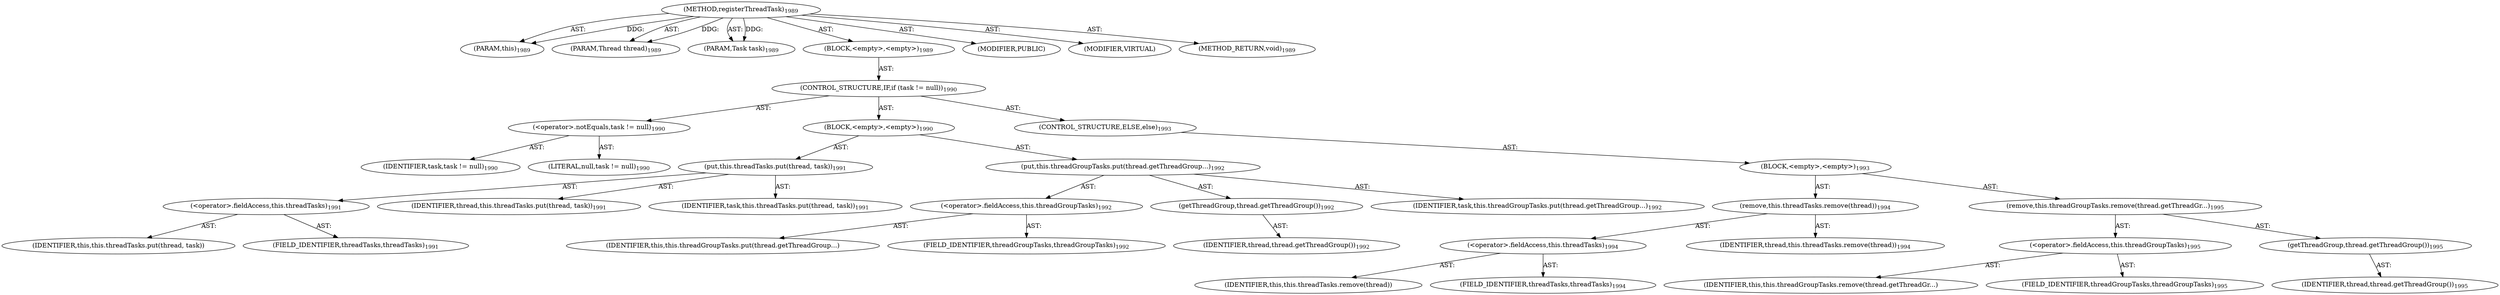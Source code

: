 digraph "registerThreadTask" {  
"111669149792" [label = <(METHOD,registerThreadTask)<SUB>1989</SUB>> ]
"115964117218" [label = <(PARAM,this)<SUB>1989</SUB>> ]
"115964117219" [label = <(PARAM,Thread thread)<SUB>1989</SUB>> ]
"115964117220" [label = <(PARAM,Task task)<SUB>1989</SUB>> ]
"25769803976" [label = <(BLOCK,&lt;empty&gt;,&lt;empty&gt;)<SUB>1989</SUB>> ]
"47244640338" [label = <(CONTROL_STRUCTURE,IF,if (task != null))<SUB>1990</SUB>> ]
"30064771859" [label = <(&lt;operator&gt;.notEquals,task != null)<SUB>1990</SUB>> ]
"68719477531" [label = <(IDENTIFIER,task,task != null)<SUB>1990</SUB>> ]
"90194313335" [label = <(LITERAL,null,task != null)<SUB>1990</SUB>> ]
"25769803977" [label = <(BLOCK,&lt;empty&gt;,&lt;empty&gt;)<SUB>1990</SUB>> ]
"30064771860" [label = <(put,this.threadTasks.put(thread, task))<SUB>1991</SUB>> ]
"30064771861" [label = <(&lt;operator&gt;.fieldAccess,this.threadTasks)<SUB>1991</SUB>> ]
"68719477532" [label = <(IDENTIFIER,this,this.threadTasks.put(thread, task))> ]
"55834574983" [label = <(FIELD_IDENTIFIER,threadTasks,threadTasks)<SUB>1991</SUB>> ]
"68719477533" [label = <(IDENTIFIER,thread,this.threadTasks.put(thread, task))<SUB>1991</SUB>> ]
"68719477534" [label = <(IDENTIFIER,task,this.threadTasks.put(thread, task))<SUB>1991</SUB>> ]
"30064771862" [label = <(put,this.threadGroupTasks.put(thread.getThreadGroup...)<SUB>1992</SUB>> ]
"30064771863" [label = <(&lt;operator&gt;.fieldAccess,this.threadGroupTasks)<SUB>1992</SUB>> ]
"68719477535" [label = <(IDENTIFIER,this,this.threadGroupTasks.put(thread.getThreadGroup...)> ]
"55834574984" [label = <(FIELD_IDENTIFIER,threadGroupTasks,threadGroupTasks)<SUB>1992</SUB>> ]
"30064771864" [label = <(getThreadGroup,thread.getThreadGroup())<SUB>1992</SUB>> ]
"68719477536" [label = <(IDENTIFIER,thread,thread.getThreadGroup())<SUB>1992</SUB>> ]
"68719477537" [label = <(IDENTIFIER,task,this.threadGroupTasks.put(thread.getThreadGroup...)<SUB>1992</SUB>> ]
"47244640339" [label = <(CONTROL_STRUCTURE,ELSE,else)<SUB>1993</SUB>> ]
"25769803978" [label = <(BLOCK,&lt;empty&gt;,&lt;empty&gt;)<SUB>1993</SUB>> ]
"30064771865" [label = <(remove,this.threadTasks.remove(thread))<SUB>1994</SUB>> ]
"30064771866" [label = <(&lt;operator&gt;.fieldAccess,this.threadTasks)<SUB>1994</SUB>> ]
"68719477538" [label = <(IDENTIFIER,this,this.threadTasks.remove(thread))> ]
"55834574985" [label = <(FIELD_IDENTIFIER,threadTasks,threadTasks)<SUB>1994</SUB>> ]
"68719477539" [label = <(IDENTIFIER,thread,this.threadTasks.remove(thread))<SUB>1994</SUB>> ]
"30064771867" [label = <(remove,this.threadGroupTasks.remove(thread.getThreadGr...)<SUB>1995</SUB>> ]
"30064771868" [label = <(&lt;operator&gt;.fieldAccess,this.threadGroupTasks)<SUB>1995</SUB>> ]
"68719477540" [label = <(IDENTIFIER,this,this.threadGroupTasks.remove(thread.getThreadGr...)> ]
"55834574986" [label = <(FIELD_IDENTIFIER,threadGroupTasks,threadGroupTasks)<SUB>1995</SUB>> ]
"30064771869" [label = <(getThreadGroup,thread.getThreadGroup())<SUB>1995</SUB>> ]
"68719477541" [label = <(IDENTIFIER,thread,thread.getThreadGroup())<SUB>1995</SUB>> ]
"133143986417" [label = <(MODIFIER,PUBLIC)> ]
"133143986418" [label = <(MODIFIER,VIRTUAL)> ]
"128849018976" [label = <(METHOD_RETURN,void)<SUB>1989</SUB>> ]
  "111669149792" -> "115964117218"  [ label = "AST: "] 
  "111669149792" -> "115964117219"  [ label = "AST: "] 
  "111669149792" -> "115964117220"  [ label = "AST: "] 
  "111669149792" -> "25769803976"  [ label = "AST: "] 
  "111669149792" -> "133143986417"  [ label = "AST: "] 
  "111669149792" -> "133143986418"  [ label = "AST: "] 
  "111669149792" -> "128849018976"  [ label = "AST: "] 
  "25769803976" -> "47244640338"  [ label = "AST: "] 
  "47244640338" -> "30064771859"  [ label = "AST: "] 
  "47244640338" -> "25769803977"  [ label = "AST: "] 
  "47244640338" -> "47244640339"  [ label = "AST: "] 
  "30064771859" -> "68719477531"  [ label = "AST: "] 
  "30064771859" -> "90194313335"  [ label = "AST: "] 
  "25769803977" -> "30064771860"  [ label = "AST: "] 
  "25769803977" -> "30064771862"  [ label = "AST: "] 
  "30064771860" -> "30064771861"  [ label = "AST: "] 
  "30064771860" -> "68719477533"  [ label = "AST: "] 
  "30064771860" -> "68719477534"  [ label = "AST: "] 
  "30064771861" -> "68719477532"  [ label = "AST: "] 
  "30064771861" -> "55834574983"  [ label = "AST: "] 
  "30064771862" -> "30064771863"  [ label = "AST: "] 
  "30064771862" -> "30064771864"  [ label = "AST: "] 
  "30064771862" -> "68719477537"  [ label = "AST: "] 
  "30064771863" -> "68719477535"  [ label = "AST: "] 
  "30064771863" -> "55834574984"  [ label = "AST: "] 
  "30064771864" -> "68719477536"  [ label = "AST: "] 
  "47244640339" -> "25769803978"  [ label = "AST: "] 
  "25769803978" -> "30064771865"  [ label = "AST: "] 
  "25769803978" -> "30064771867"  [ label = "AST: "] 
  "30064771865" -> "30064771866"  [ label = "AST: "] 
  "30064771865" -> "68719477539"  [ label = "AST: "] 
  "30064771866" -> "68719477538"  [ label = "AST: "] 
  "30064771866" -> "55834574985"  [ label = "AST: "] 
  "30064771867" -> "30064771868"  [ label = "AST: "] 
  "30064771867" -> "30064771869"  [ label = "AST: "] 
  "30064771868" -> "68719477540"  [ label = "AST: "] 
  "30064771868" -> "55834574986"  [ label = "AST: "] 
  "30064771869" -> "68719477541"  [ label = "AST: "] 
  "111669149792" -> "115964117218"  [ label = "DDG: "] 
  "111669149792" -> "115964117219"  [ label = "DDG: "] 
  "111669149792" -> "115964117220"  [ label = "DDG: "] 
}
